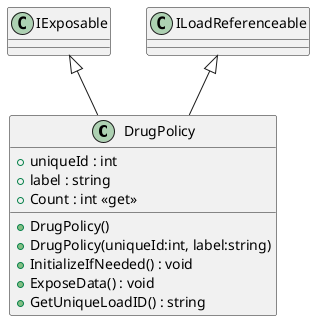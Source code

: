 @startuml
class DrugPolicy {
    + uniqueId : int
    + label : string
    + Count : int <<get>>
    + DrugPolicy()
    + DrugPolicy(uniqueId:int, label:string)
    + InitializeIfNeeded() : void
    + ExposeData() : void
    + GetUniqueLoadID() : string
}
IExposable <|-- DrugPolicy
ILoadReferenceable <|-- DrugPolicy
@enduml
